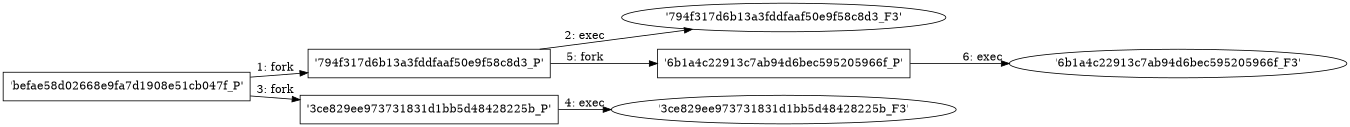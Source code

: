 digraph "D:\Learning\Paper\apt\基于CTI的攻击预警\Dataset\攻击图\ASGfromALLCTI\Microsoft Patch Tuesday for July 2020 — Snort rules and prominent vulnerabilities.dot" {
rankdir="LR"
size="9"
fixedsize="false"
splines="true"
nodesep=0.3
ranksep=0
fontsize=10
overlap="scalexy"
engine= "neato"
	"'befae58d02668e9fa7d1908e51cb047f_P'" [node_type=Process shape=box]
	"'794f317d6b13a3fddfaaf50e9f58c8d3_P'" [node_type=Process shape=box]
	"'befae58d02668e9fa7d1908e51cb047f_P'" -> "'794f317d6b13a3fddfaaf50e9f58c8d3_P'" [label="1: fork"]
	"'794f317d6b13a3fddfaaf50e9f58c8d3_P'" [node_type=Process shape=box]
	"'794f317d6b13a3fddfaaf50e9f58c8d3_F3'" [node_type=File shape=ellipse]
	"'794f317d6b13a3fddfaaf50e9f58c8d3_P'" -> "'794f317d6b13a3fddfaaf50e9f58c8d3_F3'" [label="2: exec"]
	"'befae58d02668e9fa7d1908e51cb047f_P'" [node_type=Process shape=box]
	"'3ce829ee973731831d1bb5d48428225b_P'" [node_type=Process shape=box]
	"'befae58d02668e9fa7d1908e51cb047f_P'" -> "'3ce829ee973731831d1bb5d48428225b_P'" [label="3: fork"]
	"'3ce829ee973731831d1bb5d48428225b_P'" [node_type=Process shape=box]
	"'3ce829ee973731831d1bb5d48428225b_F3'" [node_type=File shape=ellipse]
	"'3ce829ee973731831d1bb5d48428225b_P'" -> "'3ce829ee973731831d1bb5d48428225b_F3'" [label="4: exec"]
	"'794f317d6b13a3fddfaaf50e9f58c8d3_P'" [node_type=Process shape=box]
	"'6b1a4c22913c7ab94d6bec595205966f_P'" [node_type=Process shape=box]
	"'794f317d6b13a3fddfaaf50e9f58c8d3_P'" -> "'6b1a4c22913c7ab94d6bec595205966f_P'" [label="5: fork"]
	"'6b1a4c22913c7ab94d6bec595205966f_P'" [node_type=Process shape=box]
	"'6b1a4c22913c7ab94d6bec595205966f_F3'" [node_type=File shape=ellipse]
	"'6b1a4c22913c7ab94d6bec595205966f_P'" -> "'6b1a4c22913c7ab94d6bec595205966f_F3'" [label="6: exec"]
}
